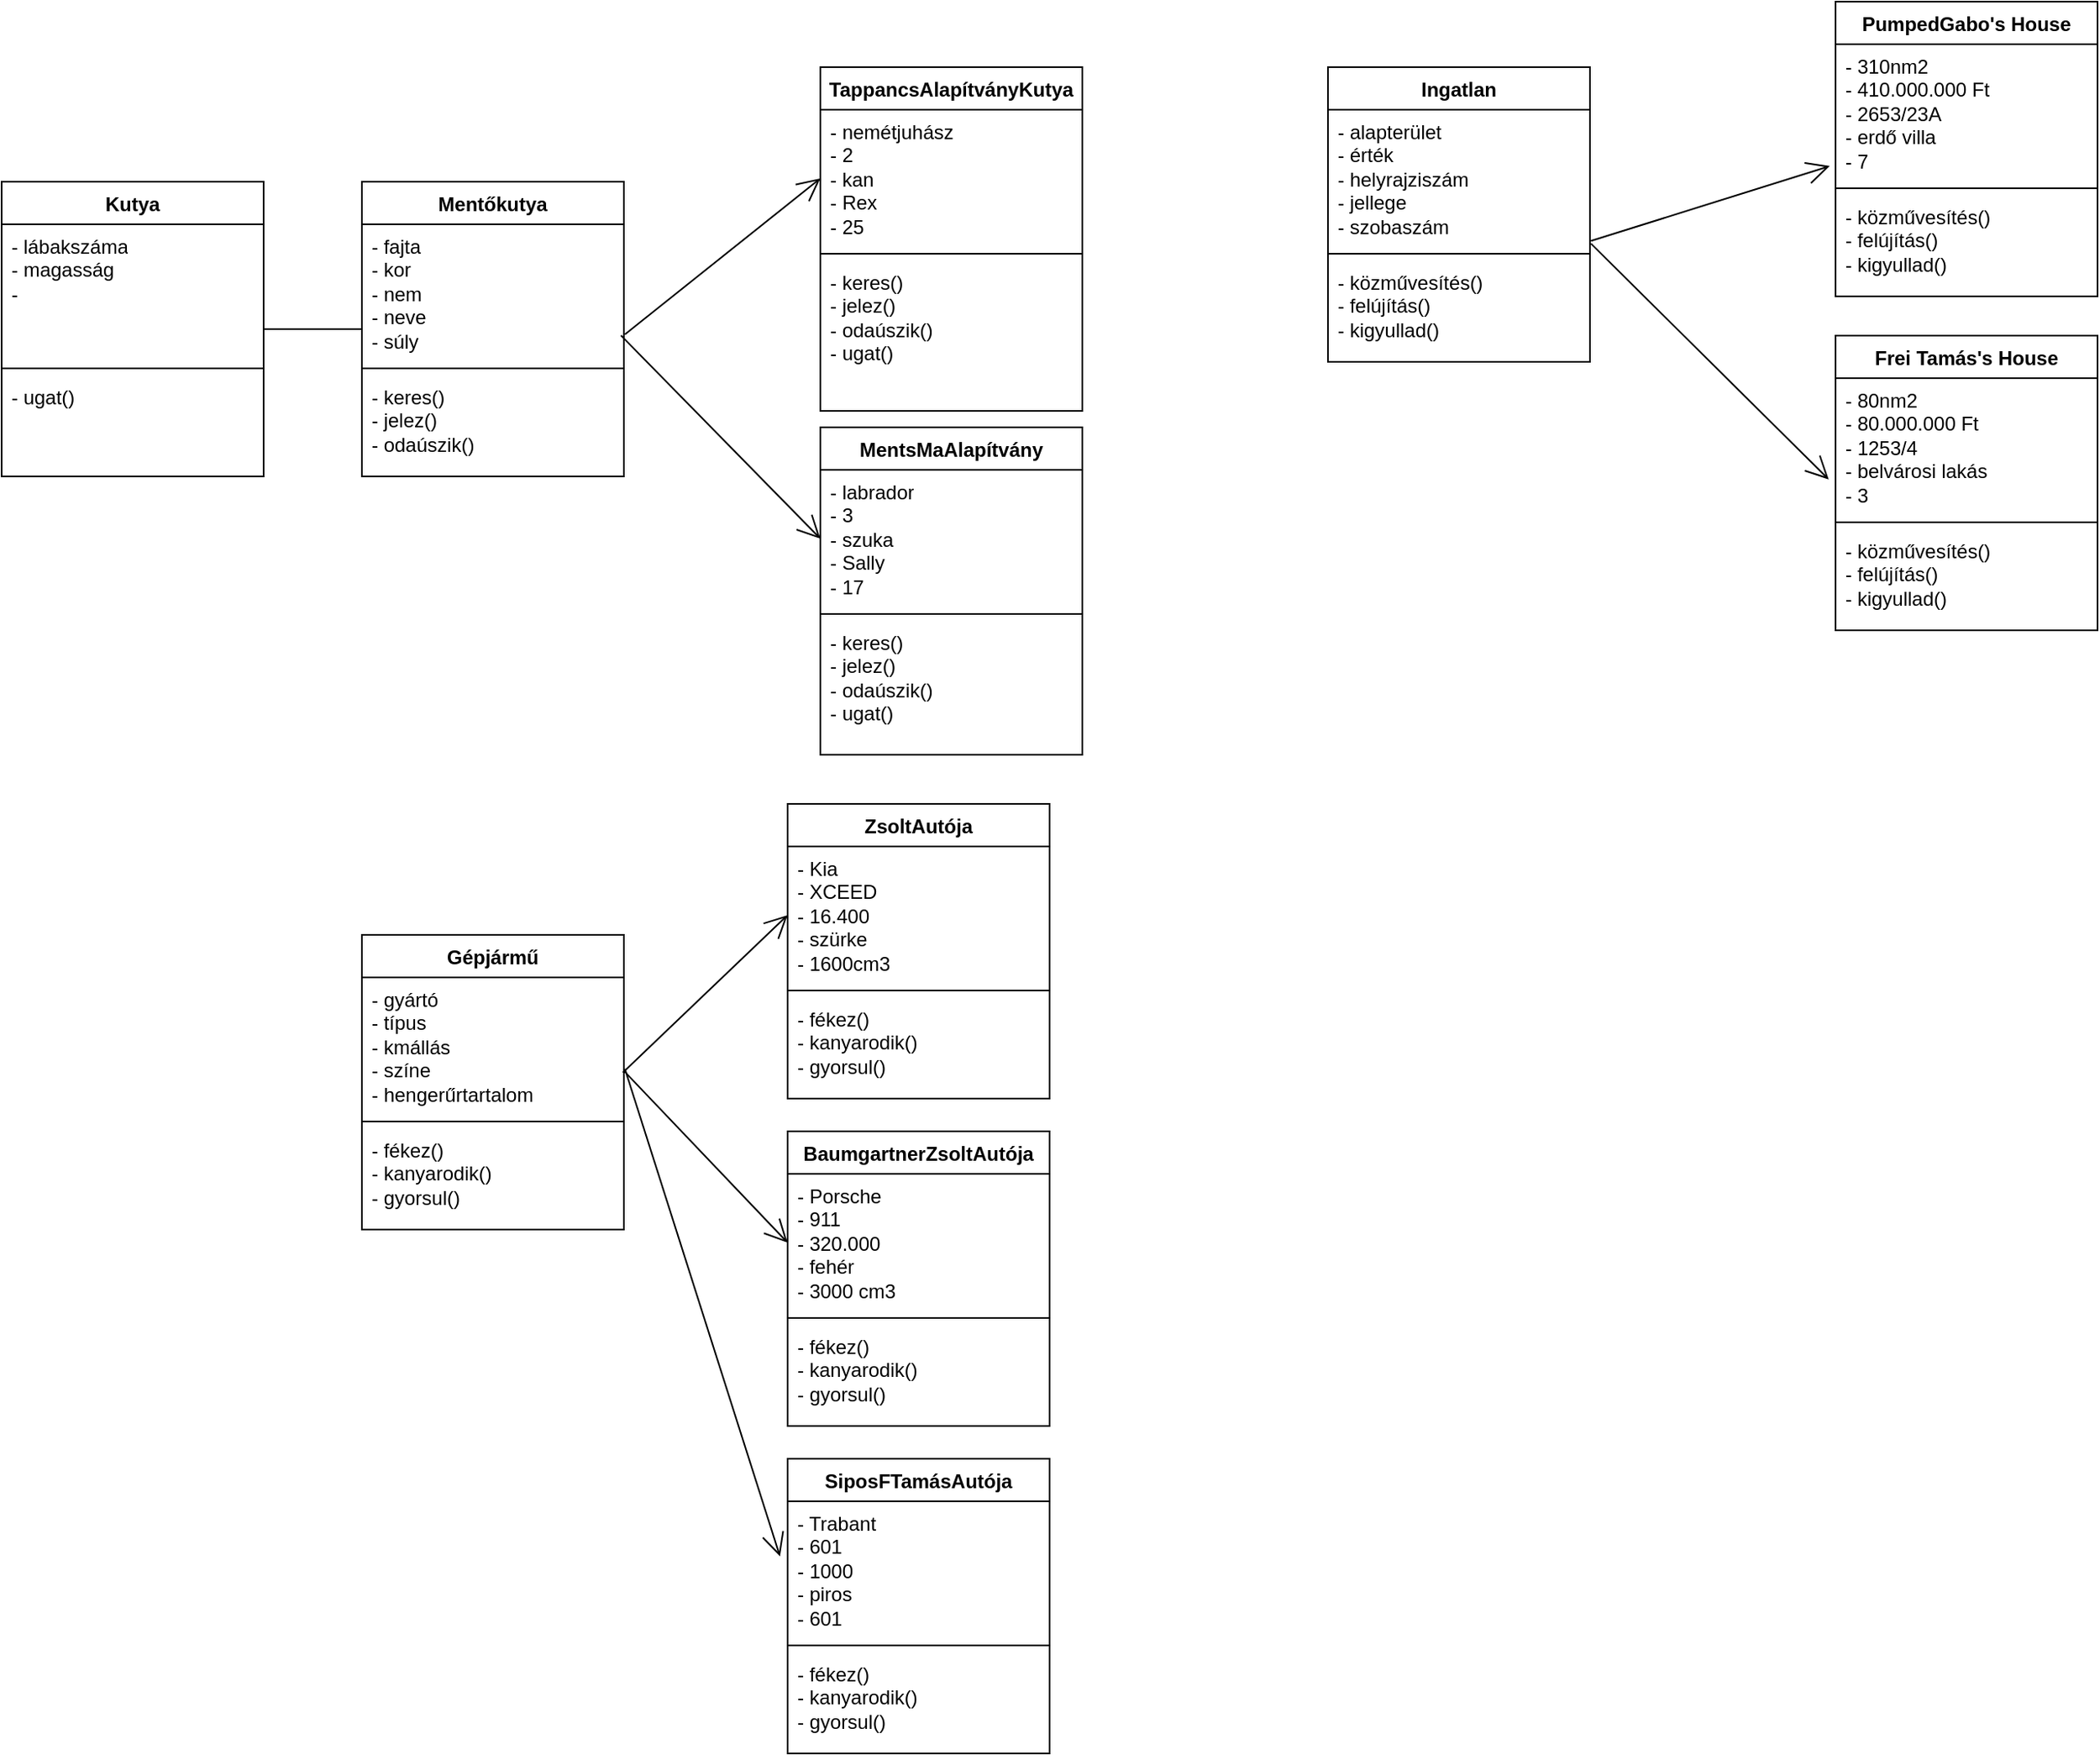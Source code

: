 <mxfile version="22.1.0" type="google">
  <diagram name="Page-1" id="h_rI4LEkq_6ScADFdWKq">
    <mxGraphModel dx="1525" dy="419" grid="1" gridSize="10" guides="1" tooltips="1" connect="1" arrows="1" fold="1" page="1" pageScale="1" pageWidth="827" pageHeight="1169" math="0" shadow="0">
      <root>
        <mxCell id="0" />
        <mxCell id="1" parent="0" />
        <mxCell id="Y_g9tDno-0BqVihVOb6X-1" value="Mentőkutya" style="swimlane;fontStyle=1;align=center;verticalAlign=top;childLayout=stackLayout;horizontal=1;startSize=26;horizontalStack=0;resizeParent=1;resizeParentMax=0;resizeLast=0;collapsible=1;marginBottom=0;whiteSpace=wrap;html=1;" vertex="1" parent="1">
          <mxGeometry x="90" y="170" width="160" height="180" as="geometry" />
        </mxCell>
        <mxCell id="Y_g9tDno-0BqVihVOb6X-2" value="- fajta&lt;br&gt;- kor&lt;br&gt;- nem&lt;br&gt;- neve&lt;br&gt;- súly&amp;nbsp;" style="text;strokeColor=none;fillColor=none;align=left;verticalAlign=top;spacingLeft=4;spacingRight=4;overflow=hidden;rotatable=0;points=[[0,0.5],[1,0.5]];portConstraint=eastwest;whiteSpace=wrap;html=1;" vertex="1" parent="Y_g9tDno-0BqVihVOb6X-1">
          <mxGeometry y="26" width="160" height="84" as="geometry" />
        </mxCell>
        <mxCell id="Y_g9tDno-0BqVihVOb6X-3" value="" style="line;strokeWidth=1;fillColor=none;align=left;verticalAlign=middle;spacingTop=-1;spacingLeft=3;spacingRight=3;rotatable=0;labelPosition=right;points=[];portConstraint=eastwest;strokeColor=inherit;" vertex="1" parent="Y_g9tDno-0BqVihVOb6X-1">
          <mxGeometry y="110" width="160" height="8" as="geometry" />
        </mxCell>
        <mxCell id="Y_g9tDno-0BqVihVOb6X-4" value="- keres()&lt;br&gt;- jelez()&lt;br&gt;- odaúszik()" style="text;strokeColor=none;fillColor=none;align=left;verticalAlign=top;spacingLeft=4;spacingRight=4;overflow=hidden;rotatable=0;points=[[0,0.5],[1,0.5]];portConstraint=eastwest;whiteSpace=wrap;html=1;" vertex="1" parent="Y_g9tDno-0BqVihVOb6X-1">
          <mxGeometry y="118" width="160" height="62" as="geometry" />
        </mxCell>
        <mxCell id="Y_g9tDno-0BqVihVOb6X-9" value="TappancsAlapítványKutya" style="swimlane;fontStyle=1;align=center;verticalAlign=top;childLayout=stackLayout;horizontal=1;startSize=26;horizontalStack=0;resizeParent=1;resizeParentMax=0;resizeLast=0;collapsible=1;marginBottom=0;whiteSpace=wrap;html=1;" vertex="1" parent="1">
          <mxGeometry x="370" y="100" width="160" height="210" as="geometry" />
        </mxCell>
        <mxCell id="Y_g9tDno-0BqVihVOb6X-10" value="- nemétjuhász&lt;br&gt;- 2&lt;br&gt;- kan&lt;br&gt;- Rex&lt;br&gt;- 25&amp;nbsp;" style="text;strokeColor=none;fillColor=none;align=left;verticalAlign=top;spacingLeft=4;spacingRight=4;overflow=hidden;rotatable=0;points=[[0,0.5],[1,0.5]];portConstraint=eastwest;whiteSpace=wrap;html=1;" vertex="1" parent="Y_g9tDno-0BqVihVOb6X-9">
          <mxGeometry y="26" width="160" height="84" as="geometry" />
        </mxCell>
        <mxCell id="Y_g9tDno-0BqVihVOb6X-11" value="" style="line;strokeWidth=1;fillColor=none;align=left;verticalAlign=middle;spacingTop=-1;spacingLeft=3;spacingRight=3;rotatable=0;labelPosition=right;points=[];portConstraint=eastwest;strokeColor=inherit;" vertex="1" parent="Y_g9tDno-0BqVihVOb6X-9">
          <mxGeometry y="110" width="160" height="8" as="geometry" />
        </mxCell>
        <mxCell id="Y_g9tDno-0BqVihVOb6X-12" value="- keres()&lt;br&gt;- jelez()&lt;br&gt;- odaúszik()&lt;br&gt;- ugat()" style="text;strokeColor=none;fillColor=none;align=left;verticalAlign=top;spacingLeft=4;spacingRight=4;overflow=hidden;rotatable=0;points=[[0,0.5],[1,0.5]];portConstraint=eastwest;whiteSpace=wrap;html=1;" vertex="1" parent="Y_g9tDno-0BqVihVOb6X-9">
          <mxGeometry y="118" width="160" height="92" as="geometry" />
        </mxCell>
        <mxCell id="Y_g9tDno-0BqVihVOb6X-13" value="MentsMaAlapítvány" style="swimlane;fontStyle=1;align=center;verticalAlign=top;childLayout=stackLayout;horizontal=1;startSize=26;horizontalStack=0;resizeParent=1;resizeParentMax=0;resizeLast=0;collapsible=1;marginBottom=0;whiteSpace=wrap;html=1;" vertex="1" parent="1">
          <mxGeometry x="370" y="320" width="160" height="200" as="geometry" />
        </mxCell>
        <mxCell id="Y_g9tDno-0BqVihVOb6X-14" value="- labrador&lt;br&gt;- 3&lt;br&gt;- szuka&lt;br&gt;- Sally&lt;br&gt;- 17&amp;nbsp;" style="text;strokeColor=none;fillColor=none;align=left;verticalAlign=top;spacingLeft=4;spacingRight=4;overflow=hidden;rotatable=0;points=[[0,0.5],[1,0.5]];portConstraint=eastwest;whiteSpace=wrap;html=1;" vertex="1" parent="Y_g9tDno-0BqVihVOb6X-13">
          <mxGeometry y="26" width="160" height="84" as="geometry" />
        </mxCell>
        <mxCell id="Y_g9tDno-0BqVihVOb6X-15" value="" style="line;strokeWidth=1;fillColor=none;align=left;verticalAlign=middle;spacingTop=-1;spacingLeft=3;spacingRight=3;rotatable=0;labelPosition=right;points=[];portConstraint=eastwest;strokeColor=inherit;" vertex="1" parent="Y_g9tDno-0BqVihVOb6X-13">
          <mxGeometry y="110" width="160" height="8" as="geometry" />
        </mxCell>
        <mxCell id="Y_g9tDno-0BqVihVOb6X-16" value="- keres()&lt;br&gt;- jelez()&lt;br&gt;- odaúszik()&lt;br&gt;- ugat()" style="text;strokeColor=none;fillColor=none;align=left;verticalAlign=top;spacingLeft=4;spacingRight=4;overflow=hidden;rotatable=0;points=[[0,0.5],[1,0.5]];portConstraint=eastwest;whiteSpace=wrap;html=1;" vertex="1" parent="Y_g9tDno-0BqVihVOb6X-13">
          <mxGeometry y="118" width="160" height="82" as="geometry" />
        </mxCell>
        <mxCell id="Y_g9tDno-0BqVihVOb6X-17" value="" style="endArrow=open;endFill=1;endSize=12;html=1;rounded=0;entryX=0;entryY=0.5;entryDx=0;entryDy=0;exitX=1.004;exitY=0.801;exitDx=0;exitDy=0;exitPerimeter=0;" edge="1" parent="1" source="Y_g9tDno-0BqVihVOb6X-2" target="Y_g9tDno-0BqVihVOb6X-10">
          <mxGeometry width="160" relative="1" as="geometry">
            <mxPoint x="260" y="260" as="sourcePoint" />
            <mxPoint x="420" y="260" as="targetPoint" />
          </mxGeometry>
        </mxCell>
        <mxCell id="Y_g9tDno-0BqVihVOb6X-18" value="" style="endArrow=open;endFill=1;endSize=12;html=1;rounded=0;entryX=0;entryY=0.5;entryDx=0;entryDy=0;exitX=0.989;exitY=0.808;exitDx=0;exitDy=0;exitPerimeter=0;" edge="1" parent="1" source="Y_g9tDno-0BqVihVOb6X-2" target="Y_g9tDno-0BqVihVOb6X-14">
          <mxGeometry width="160" relative="1" as="geometry">
            <mxPoint x="261" y="273" as="sourcePoint" />
            <mxPoint x="380" y="178" as="targetPoint" />
          </mxGeometry>
        </mxCell>
        <mxCell id="Y_g9tDno-0BqVihVOb6X-19" value="Gépjármű" style="swimlane;fontStyle=1;align=center;verticalAlign=top;childLayout=stackLayout;horizontal=1;startSize=26;horizontalStack=0;resizeParent=1;resizeParentMax=0;resizeLast=0;collapsible=1;marginBottom=0;whiteSpace=wrap;html=1;" vertex="1" parent="1">
          <mxGeometry x="90" y="630" width="160" height="180" as="geometry" />
        </mxCell>
        <mxCell id="Y_g9tDno-0BqVihVOb6X-20" value="- gyártó&lt;br&gt;- típus&lt;br&gt;- kmállás&lt;br&gt;- színe&lt;br&gt;- hengerűrtartalom&amp;nbsp;" style="text;strokeColor=none;fillColor=none;align=left;verticalAlign=top;spacingLeft=4;spacingRight=4;overflow=hidden;rotatable=0;points=[[0,0.5],[1,0.5]];portConstraint=eastwest;whiteSpace=wrap;html=1;" vertex="1" parent="Y_g9tDno-0BqVihVOb6X-19">
          <mxGeometry y="26" width="160" height="84" as="geometry" />
        </mxCell>
        <mxCell id="Y_g9tDno-0BqVihVOb6X-21" value="" style="line;strokeWidth=1;fillColor=none;align=left;verticalAlign=middle;spacingTop=-1;spacingLeft=3;spacingRight=3;rotatable=0;labelPosition=right;points=[];portConstraint=eastwest;strokeColor=inherit;" vertex="1" parent="Y_g9tDno-0BqVihVOb6X-19">
          <mxGeometry y="110" width="160" height="8" as="geometry" />
        </mxCell>
        <mxCell id="Y_g9tDno-0BqVihVOb6X-22" value="- fékez()&lt;br&gt;- kanyarodik()&lt;br&gt;- gyorsul()" style="text;strokeColor=none;fillColor=none;align=left;verticalAlign=top;spacingLeft=4;spacingRight=4;overflow=hidden;rotatable=0;points=[[0,0.5],[1,0.5]];portConstraint=eastwest;whiteSpace=wrap;html=1;" vertex="1" parent="Y_g9tDno-0BqVihVOb6X-19">
          <mxGeometry y="118" width="160" height="62" as="geometry" />
        </mxCell>
        <mxCell id="Y_g9tDno-0BqVihVOb6X-23" value="ZsoltAutója" style="swimlane;fontStyle=1;align=center;verticalAlign=top;childLayout=stackLayout;horizontal=1;startSize=26;horizontalStack=0;resizeParent=1;resizeParentMax=0;resizeLast=0;collapsible=1;marginBottom=0;whiteSpace=wrap;html=1;" vertex="1" parent="1">
          <mxGeometry x="350" y="550" width="160" height="180" as="geometry" />
        </mxCell>
        <mxCell id="Y_g9tDno-0BqVihVOb6X-24" value="- Kia&lt;br&gt;- XCEED&lt;br&gt;- 16.400&lt;br&gt;- szürke&lt;br&gt;- 1600cm3&amp;nbsp;" style="text;strokeColor=none;fillColor=none;align=left;verticalAlign=top;spacingLeft=4;spacingRight=4;overflow=hidden;rotatable=0;points=[[0,0.5],[1,0.5]];portConstraint=eastwest;whiteSpace=wrap;html=1;" vertex="1" parent="Y_g9tDno-0BqVihVOb6X-23">
          <mxGeometry y="26" width="160" height="84" as="geometry" />
        </mxCell>
        <mxCell id="Y_g9tDno-0BqVihVOb6X-25" value="" style="line;strokeWidth=1;fillColor=none;align=left;verticalAlign=middle;spacingTop=-1;spacingLeft=3;spacingRight=3;rotatable=0;labelPosition=right;points=[];portConstraint=eastwest;strokeColor=inherit;" vertex="1" parent="Y_g9tDno-0BqVihVOb6X-23">
          <mxGeometry y="110" width="160" height="8" as="geometry" />
        </mxCell>
        <mxCell id="Y_g9tDno-0BqVihVOb6X-26" value="- fékez()&lt;br&gt;- kanyarodik()&lt;br&gt;- gyorsul()" style="text;strokeColor=none;fillColor=none;align=left;verticalAlign=top;spacingLeft=4;spacingRight=4;overflow=hidden;rotatable=0;points=[[0,0.5],[1,0.5]];portConstraint=eastwest;whiteSpace=wrap;html=1;" vertex="1" parent="Y_g9tDno-0BqVihVOb6X-23">
          <mxGeometry y="118" width="160" height="62" as="geometry" />
        </mxCell>
        <mxCell id="Y_g9tDno-0BqVihVOb6X-27" value="SiposFTamásAutója" style="swimlane;fontStyle=1;align=center;verticalAlign=top;childLayout=stackLayout;horizontal=1;startSize=26;horizontalStack=0;resizeParent=1;resizeParentMax=0;resizeLast=0;collapsible=1;marginBottom=0;whiteSpace=wrap;html=1;" vertex="1" parent="1">
          <mxGeometry x="350" y="950" width="160" height="180" as="geometry" />
        </mxCell>
        <mxCell id="Y_g9tDno-0BqVihVOb6X-28" value="- Trabant&lt;br&gt;- 601&lt;br&gt;- 1000&lt;br&gt;- piros&lt;br&gt;- 601&amp;nbsp;" style="text;strokeColor=none;fillColor=none;align=left;verticalAlign=top;spacingLeft=4;spacingRight=4;overflow=hidden;rotatable=0;points=[[0,0.5],[1,0.5]];portConstraint=eastwest;whiteSpace=wrap;html=1;" vertex="1" parent="Y_g9tDno-0BqVihVOb6X-27">
          <mxGeometry y="26" width="160" height="84" as="geometry" />
        </mxCell>
        <mxCell id="Y_g9tDno-0BqVihVOb6X-29" value="" style="line;strokeWidth=1;fillColor=none;align=left;verticalAlign=middle;spacingTop=-1;spacingLeft=3;spacingRight=3;rotatable=0;labelPosition=right;points=[];portConstraint=eastwest;strokeColor=inherit;" vertex="1" parent="Y_g9tDno-0BqVihVOb6X-27">
          <mxGeometry y="110" width="160" height="8" as="geometry" />
        </mxCell>
        <mxCell id="Y_g9tDno-0BqVihVOb6X-30" value="- fékez()&lt;br&gt;- kanyarodik()&lt;br&gt;- gyorsul()" style="text;strokeColor=none;fillColor=none;align=left;verticalAlign=top;spacingLeft=4;spacingRight=4;overflow=hidden;rotatable=0;points=[[0,0.5],[1,0.5]];portConstraint=eastwest;whiteSpace=wrap;html=1;" vertex="1" parent="Y_g9tDno-0BqVihVOb6X-27">
          <mxGeometry y="118" width="160" height="62" as="geometry" />
        </mxCell>
        <mxCell id="Y_g9tDno-0BqVihVOb6X-31" value="BaumgartnerZsoltAutója" style="swimlane;fontStyle=1;align=center;verticalAlign=top;childLayout=stackLayout;horizontal=1;startSize=26;horizontalStack=0;resizeParent=1;resizeParentMax=0;resizeLast=0;collapsible=1;marginBottom=0;whiteSpace=wrap;html=1;" vertex="1" parent="1">
          <mxGeometry x="350" y="750" width="160" height="180" as="geometry" />
        </mxCell>
        <mxCell id="Y_g9tDno-0BqVihVOb6X-32" value="- Porsche&lt;br&gt;- 911&lt;br&gt;- 320.000&lt;br&gt;- fehér&lt;br&gt;- 3000 cm3&amp;nbsp;" style="text;strokeColor=none;fillColor=none;align=left;verticalAlign=top;spacingLeft=4;spacingRight=4;overflow=hidden;rotatable=0;points=[[0,0.5],[1,0.5]];portConstraint=eastwest;whiteSpace=wrap;html=1;" vertex="1" parent="Y_g9tDno-0BqVihVOb6X-31">
          <mxGeometry y="26" width="160" height="84" as="geometry" />
        </mxCell>
        <mxCell id="Y_g9tDno-0BqVihVOb6X-33" value="" style="line;strokeWidth=1;fillColor=none;align=left;verticalAlign=middle;spacingTop=-1;spacingLeft=3;spacingRight=3;rotatable=0;labelPosition=right;points=[];portConstraint=eastwest;strokeColor=inherit;" vertex="1" parent="Y_g9tDno-0BqVihVOb6X-31">
          <mxGeometry y="110" width="160" height="8" as="geometry" />
        </mxCell>
        <mxCell id="Y_g9tDno-0BqVihVOb6X-34" value="- fékez()&lt;br&gt;- kanyarodik()&lt;br&gt;- gyorsul()" style="text;strokeColor=none;fillColor=none;align=left;verticalAlign=top;spacingLeft=4;spacingRight=4;overflow=hidden;rotatable=0;points=[[0,0.5],[1,0.5]];portConstraint=eastwest;whiteSpace=wrap;html=1;" vertex="1" parent="Y_g9tDno-0BqVihVOb6X-31">
          <mxGeometry y="118" width="160" height="62" as="geometry" />
        </mxCell>
        <mxCell id="Y_g9tDno-0BqVihVOb6X-35" value="" style="endArrow=open;endFill=1;endSize=12;html=1;rounded=0;exitX=0.996;exitY=0.692;exitDx=0;exitDy=0;exitPerimeter=0;entryX=0;entryY=0.5;entryDx=0;entryDy=0;" edge="1" parent="1" source="Y_g9tDno-0BqVihVOb6X-20" target="Y_g9tDno-0BqVihVOb6X-24">
          <mxGeometry width="160" relative="1" as="geometry">
            <mxPoint x="280" y="650" as="sourcePoint" />
            <mxPoint x="440" y="650" as="targetPoint" />
          </mxGeometry>
        </mxCell>
        <mxCell id="Y_g9tDno-0BqVihVOb6X-36" value="" style="endArrow=open;endFill=1;endSize=12;html=1;rounded=0;exitX=1;exitY=0.679;exitDx=0;exitDy=0;exitPerimeter=0;entryX=0;entryY=0.5;entryDx=0;entryDy=0;" edge="1" parent="1" source="Y_g9tDno-0BqVihVOb6X-20" target="Y_g9tDno-0BqVihVOb6X-32">
          <mxGeometry width="160" relative="1" as="geometry">
            <mxPoint x="259" y="724" as="sourcePoint" />
            <mxPoint x="360" y="628" as="targetPoint" />
          </mxGeometry>
        </mxCell>
        <mxCell id="Y_g9tDno-0BqVihVOb6X-37" value="" style="endArrow=open;endFill=1;endSize=12;html=1;rounded=0;exitX=1.004;exitY=0.665;exitDx=0;exitDy=0;exitPerimeter=0;entryX=-0.029;entryY=0.4;entryDx=0;entryDy=0;entryPerimeter=0;" edge="1" parent="1" source="Y_g9tDno-0BqVihVOb6X-20" target="Y_g9tDno-0BqVihVOb6X-28">
          <mxGeometry width="160" relative="1" as="geometry">
            <mxPoint x="260" y="723" as="sourcePoint" />
            <mxPoint x="360" y="828" as="targetPoint" />
          </mxGeometry>
        </mxCell>
        <mxCell id="Y_g9tDno-0BqVihVOb6X-38" value="Kutya" style="swimlane;fontStyle=1;align=center;verticalAlign=top;childLayout=stackLayout;horizontal=1;startSize=26;horizontalStack=0;resizeParent=1;resizeParentMax=0;resizeLast=0;collapsible=1;marginBottom=0;whiteSpace=wrap;html=1;" vertex="1" parent="1">
          <mxGeometry x="-130" y="170" width="160" height="180" as="geometry" />
        </mxCell>
        <mxCell id="Y_g9tDno-0BqVihVOb6X-39" value="- lábakszáma&lt;br&gt;- magasság&lt;br&gt;-" style="text;strokeColor=none;fillColor=none;align=left;verticalAlign=top;spacingLeft=4;spacingRight=4;overflow=hidden;rotatable=0;points=[[0,0.5],[1,0.5]];portConstraint=eastwest;whiteSpace=wrap;html=1;" vertex="1" parent="Y_g9tDno-0BqVihVOb6X-38">
          <mxGeometry y="26" width="160" height="84" as="geometry" />
        </mxCell>
        <mxCell id="Y_g9tDno-0BqVihVOb6X-40" value="" style="line;strokeWidth=1;fillColor=none;align=left;verticalAlign=middle;spacingTop=-1;spacingLeft=3;spacingRight=3;rotatable=0;labelPosition=right;points=[];portConstraint=eastwest;strokeColor=inherit;" vertex="1" parent="Y_g9tDno-0BqVihVOb6X-38">
          <mxGeometry y="110" width="160" height="8" as="geometry" />
        </mxCell>
        <mxCell id="Y_g9tDno-0BqVihVOb6X-41" value="- ugat()" style="text;strokeColor=none;fillColor=none;align=left;verticalAlign=top;spacingLeft=4;spacingRight=4;overflow=hidden;rotatable=0;points=[[0,0.5],[1,0.5]];portConstraint=eastwest;whiteSpace=wrap;html=1;" vertex="1" parent="Y_g9tDno-0BqVihVOb6X-38">
          <mxGeometry y="118" width="160" height="62" as="geometry" />
        </mxCell>
        <mxCell id="Y_g9tDno-0BqVihVOb6X-42" value="" style="line;strokeWidth=1;fillColor=none;align=left;verticalAlign=middle;spacingTop=-1;spacingLeft=3;spacingRight=3;rotatable=0;labelPosition=right;points=[];portConstraint=eastwest;strokeColor=inherit;" vertex="1" parent="1">
          <mxGeometry x="30" y="256" width="60" height="8" as="geometry" />
        </mxCell>
        <mxCell id="Y_g9tDno-0BqVihVOb6X-51" value="Ingatlan" style="swimlane;fontStyle=1;align=center;verticalAlign=top;childLayout=stackLayout;horizontal=1;startSize=26;horizontalStack=0;resizeParent=1;resizeParentMax=0;resizeLast=0;collapsible=1;marginBottom=0;whiteSpace=wrap;html=1;" vertex="1" parent="1">
          <mxGeometry x="680" y="100" width="160" height="180" as="geometry" />
        </mxCell>
        <mxCell id="Y_g9tDno-0BqVihVOb6X-52" value="- alapterület&lt;br&gt;- érték&lt;br&gt;- helyrajziszám&lt;br&gt;- jellege&lt;br&gt;- szobaszám&amp;nbsp;" style="text;strokeColor=none;fillColor=none;align=left;verticalAlign=top;spacingLeft=4;spacingRight=4;overflow=hidden;rotatable=0;points=[[0,0.5],[1,0.5]];portConstraint=eastwest;whiteSpace=wrap;html=1;" vertex="1" parent="Y_g9tDno-0BqVihVOb6X-51">
          <mxGeometry y="26" width="160" height="84" as="geometry" />
        </mxCell>
        <mxCell id="Y_g9tDno-0BqVihVOb6X-53" value="" style="line;strokeWidth=1;fillColor=none;align=left;verticalAlign=middle;spacingTop=-1;spacingLeft=3;spacingRight=3;rotatable=0;labelPosition=right;points=[];portConstraint=eastwest;strokeColor=inherit;" vertex="1" parent="Y_g9tDno-0BqVihVOb6X-51">
          <mxGeometry y="110" width="160" height="8" as="geometry" />
        </mxCell>
        <mxCell id="Y_g9tDno-0BqVihVOb6X-54" value="- közművesítés()&lt;br&gt;- felújítás()&lt;br&gt;- kigyullad()" style="text;strokeColor=none;fillColor=none;align=left;verticalAlign=top;spacingLeft=4;spacingRight=4;overflow=hidden;rotatable=0;points=[[0,0.5],[1,0.5]];portConstraint=eastwest;whiteSpace=wrap;html=1;" vertex="1" parent="Y_g9tDno-0BqVihVOb6X-51">
          <mxGeometry y="118" width="160" height="62" as="geometry" />
        </mxCell>
        <mxCell id="Y_g9tDno-0BqVihVOb6X-55" value="PumpedGabo&#39;s House" style="swimlane;fontStyle=1;align=center;verticalAlign=top;childLayout=stackLayout;horizontal=1;startSize=26;horizontalStack=0;resizeParent=1;resizeParentMax=0;resizeLast=0;collapsible=1;marginBottom=0;whiteSpace=wrap;html=1;" vertex="1" parent="1">
          <mxGeometry x="990" y="60" width="160" height="180" as="geometry" />
        </mxCell>
        <mxCell id="Y_g9tDno-0BqVihVOb6X-56" value="- 310nm2&lt;br&gt;- 410.000.000 Ft&lt;br&gt;- 2653/23A&lt;br&gt;- erdő villa&lt;br&gt;- 7&amp;nbsp;" style="text;strokeColor=none;fillColor=none;align=left;verticalAlign=top;spacingLeft=4;spacingRight=4;overflow=hidden;rotatable=0;points=[[0,0.5],[1,0.5]];portConstraint=eastwest;whiteSpace=wrap;html=1;" vertex="1" parent="Y_g9tDno-0BqVihVOb6X-55">
          <mxGeometry y="26" width="160" height="84" as="geometry" />
        </mxCell>
        <mxCell id="Y_g9tDno-0BqVihVOb6X-57" value="" style="line;strokeWidth=1;fillColor=none;align=left;verticalAlign=middle;spacingTop=-1;spacingLeft=3;spacingRight=3;rotatable=0;labelPosition=right;points=[];portConstraint=eastwest;strokeColor=inherit;" vertex="1" parent="Y_g9tDno-0BqVihVOb6X-55">
          <mxGeometry y="110" width="160" height="8" as="geometry" />
        </mxCell>
        <mxCell id="Y_g9tDno-0BqVihVOb6X-58" value="- közművesítés()&lt;br&gt;- felújítás()&lt;br&gt;- kigyullad()" style="text;strokeColor=none;fillColor=none;align=left;verticalAlign=top;spacingLeft=4;spacingRight=4;overflow=hidden;rotatable=0;points=[[0,0.5],[1,0.5]];portConstraint=eastwest;whiteSpace=wrap;html=1;" vertex="1" parent="Y_g9tDno-0BqVihVOb6X-55">
          <mxGeometry y="118" width="160" height="62" as="geometry" />
        </mxCell>
        <mxCell id="Y_g9tDno-0BqVihVOb6X-59" value="" style="endArrow=open;endFill=1;endSize=12;html=1;rounded=0;exitX=1.004;exitY=0.954;exitDx=0;exitDy=0;exitPerimeter=0;entryX=-0.022;entryY=0.886;entryDx=0;entryDy=0;entryPerimeter=0;" edge="1" parent="1" source="Y_g9tDno-0BqVihVOb6X-52" target="Y_g9tDno-0BqVihVOb6X-56">
          <mxGeometry width="160" relative="1" as="geometry">
            <mxPoint x="780" y="210" as="sourcePoint" />
            <mxPoint x="940" y="210" as="targetPoint" />
          </mxGeometry>
        </mxCell>
        <mxCell id="Y_g9tDno-0BqVihVOb6X-60" value="Frei Tamás&#39;s House" style="swimlane;fontStyle=1;align=center;verticalAlign=top;childLayout=stackLayout;horizontal=1;startSize=26;horizontalStack=0;resizeParent=1;resizeParentMax=0;resizeLast=0;collapsible=1;marginBottom=0;whiteSpace=wrap;html=1;" vertex="1" parent="1">
          <mxGeometry x="990" y="264" width="160" height="180" as="geometry" />
        </mxCell>
        <mxCell id="Y_g9tDno-0BqVihVOb6X-61" value="- 80nm2&lt;br&gt;- 80.000.000 Ft&lt;br&gt;- 1253/4&lt;br&gt;- belvárosi lakás&lt;br&gt;- 3&amp;nbsp;" style="text;strokeColor=none;fillColor=none;align=left;verticalAlign=top;spacingLeft=4;spacingRight=4;overflow=hidden;rotatable=0;points=[[0,0.5],[1,0.5]];portConstraint=eastwest;whiteSpace=wrap;html=1;" vertex="1" parent="Y_g9tDno-0BqVihVOb6X-60">
          <mxGeometry y="26" width="160" height="84" as="geometry" />
        </mxCell>
        <mxCell id="Y_g9tDno-0BqVihVOb6X-62" value="" style="line;strokeWidth=1;fillColor=none;align=left;verticalAlign=middle;spacingTop=-1;spacingLeft=3;spacingRight=3;rotatable=0;labelPosition=right;points=[];portConstraint=eastwest;strokeColor=inherit;" vertex="1" parent="Y_g9tDno-0BqVihVOb6X-60">
          <mxGeometry y="110" width="160" height="8" as="geometry" />
        </mxCell>
        <mxCell id="Y_g9tDno-0BqVihVOb6X-63" value="- közművesítés()&lt;br&gt;- felújítás()&lt;br&gt;- kigyullad()" style="text;strokeColor=none;fillColor=none;align=left;verticalAlign=top;spacingLeft=4;spacingRight=4;overflow=hidden;rotatable=0;points=[[0,0.5],[1,0.5]];portConstraint=eastwest;whiteSpace=wrap;html=1;" vertex="1" parent="Y_g9tDno-0BqVihVOb6X-60">
          <mxGeometry y="118" width="160" height="62" as="geometry" />
        </mxCell>
        <mxCell id="Y_g9tDno-0BqVihVOb6X-64" value="" style="endArrow=open;endFill=1;endSize=12;html=1;rounded=0;exitX=1.004;exitY=0.974;exitDx=0;exitDy=0;exitPerimeter=0;entryX=-0.026;entryY=0.736;entryDx=0;entryDy=0;entryPerimeter=0;" edge="1" parent="1" source="Y_g9tDno-0BqVihVOb6X-52" target="Y_g9tDno-0BqVihVOb6X-61">
          <mxGeometry width="160" relative="1" as="geometry">
            <mxPoint x="851" y="216" as="sourcePoint" />
            <mxPoint x="996" y="170" as="targetPoint" />
          </mxGeometry>
        </mxCell>
      </root>
    </mxGraphModel>
  </diagram>
</mxfile>
